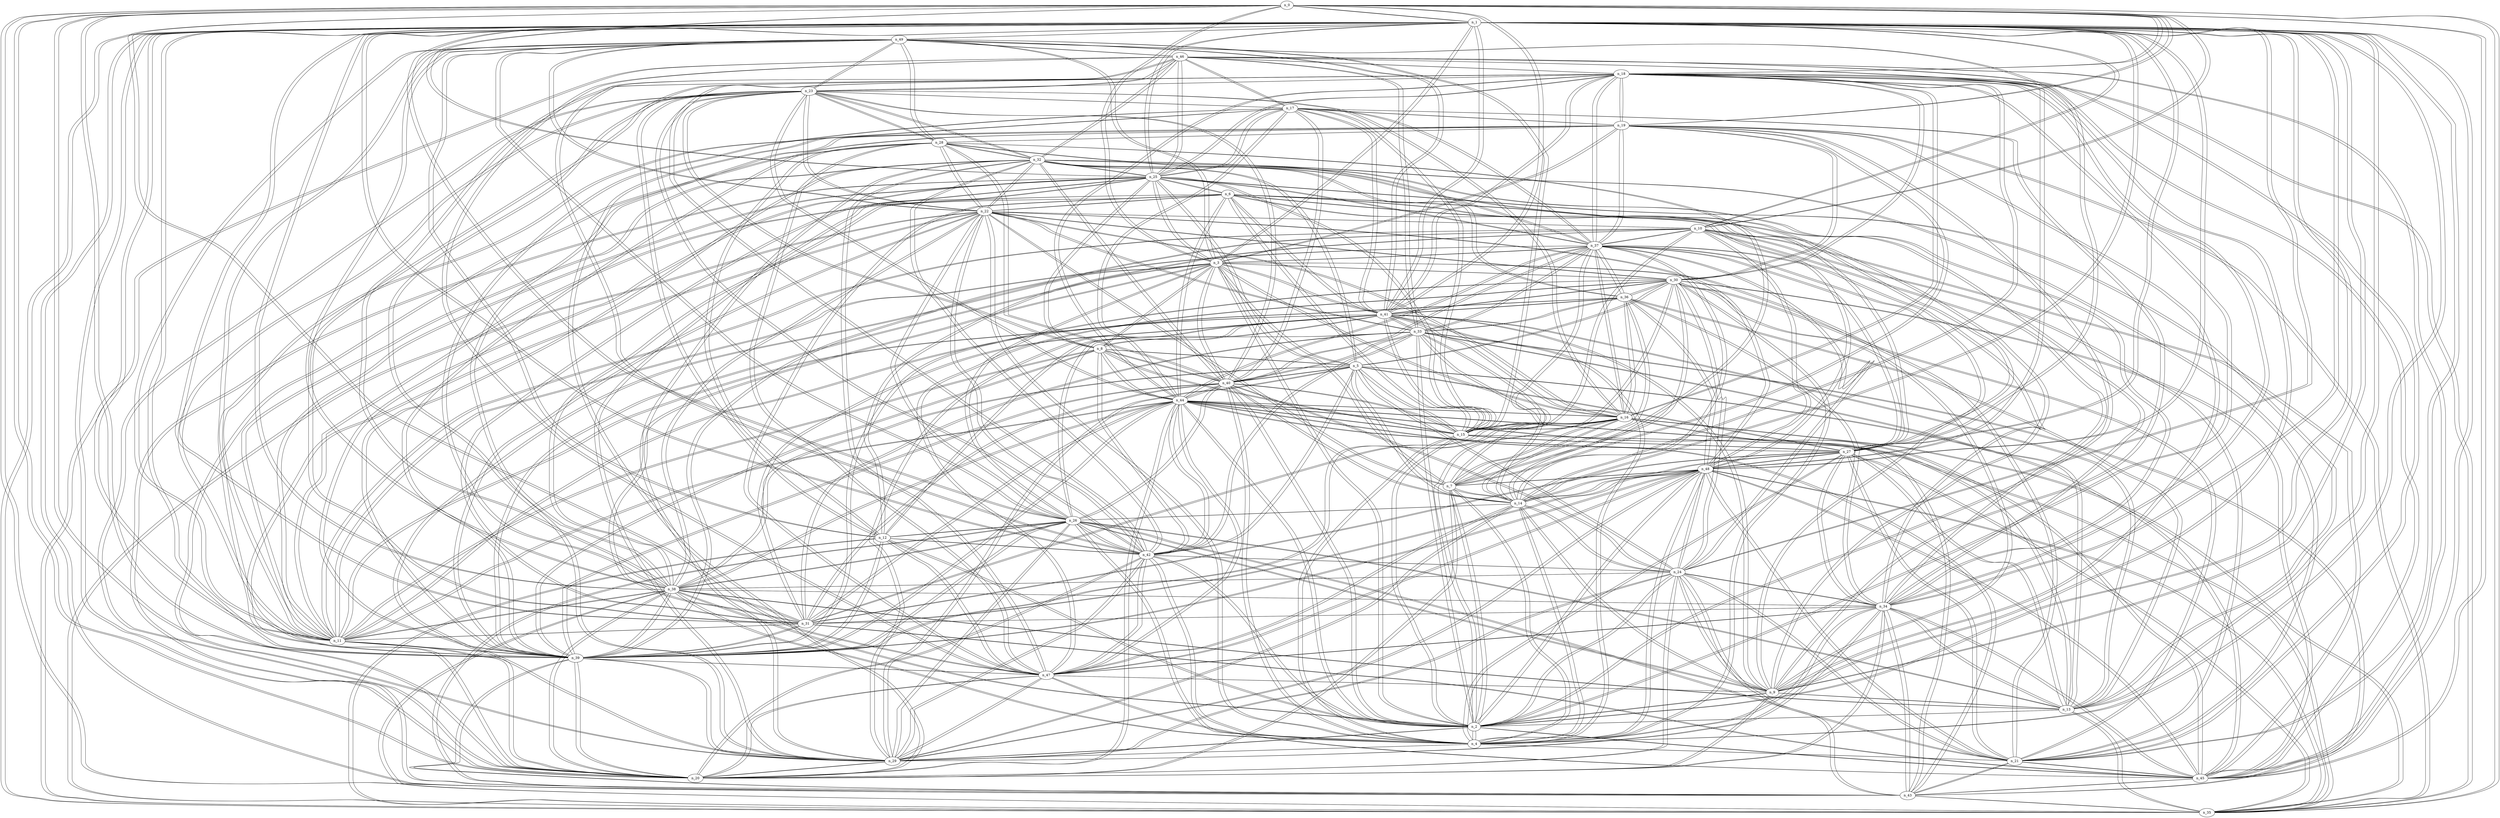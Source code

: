 graph g5 {
n_0--n_1
n_0--n_3
n_0--n_10
n_0--n_18
n_0--n_19
n_0--n_20
n_0--n_25
n_0--n_29
n_0--n_35
n_0--n_39
n_0--n_41
n_0--n_43
n_0--n_45
n_0--n_47
n_1--n_0
n_1--n_2
n_1--n_3
n_1--n_4
n_1--n_9
n_1--n_10
n_1--n_11
n_1--n_13
n_1--n_14
n_1--n_20
n_1--n_21
n_1--n_24
n_1--n_25
n_1--n_26
n_1--n_27
n_1--n_31
n_1--n_34
n_1--n_35
n_1--n_38
n_1--n_39
n_1--n_41
n_1--n_42
n_1--n_43
n_1--n_45
n_1--n_48
n_1--n_49
n_2--n_1
n_2--n_3
n_2--n_4
n_2--n_7
n_2--n_9
n_2--n_12
n_2--n_13
n_2--n_15
n_2--n_16
n_2--n_18
n_2--n_19
n_2--n_24
n_2--n_29
n_2--n_33
n_2--n_38
n_2--n_40
n_2--n_42
n_2--n_44
n_2--n_45
n_2--n_48
n_3--n_0
n_3--n_1
n_3--n_2
n_3--n_5
n_3--n_8
n_3--n_16
n_3--n_19
n_3--n_21
n_3--n_25
n_3--n_26
n_3--n_29
n_3--n_30
n_3--n_31
n_3--n_37
n_3--n_39
n_3--n_40
n_3--n_41
n_3--n_49
n_4--n_1
n_4--n_2
n_4--n_7
n_4--n_14
n_4--n_15
n_4--n_21
n_4--n_22
n_4--n_26
n_4--n_27
n_4--n_29
n_4--n_30
n_4--n_34
n_4--n_38
n_4--n_40
n_4--n_41
n_4--n_42
n_4--n_48
n_5--n_3
n_5--n_8
n_5--n_14
n_5--n_15
n_5--n_24
n_5--n_27
n_5--n_29
n_5--n_30
n_5--n_32
n_5--n_38
n_5--n_40
n_5--n_42
n_5--n_45
n_6--n_9
n_6--n_11
n_6--n_15
n_6--n_22
n_6--n_25
n_6--n_27
n_6--n_34
n_6--n_38
n_6--n_41
n_6--n_44
n_6--n_47
n_6--n_48
n_7--n_2
n_7--n_4
n_7--n_14
n_7--n_16
n_7--n_19
n_7--n_20
n_7--n_22
n_7--n_25
n_7--n_28
n_7--n_33
n_7--n_36
n_7--n_48
n_8--n_3
n_8--n_5
n_8--n_11
n_8--n_15
n_8--n_23
n_8--n_25
n_8--n_33
n_8--n_39
n_8--n_40
n_8--n_42
n_8--n_44
n_9--n_1
n_9--n_2
n_9--n_6
n_9--n_13
n_9--n_14
n_9--n_17
n_9--n_18
n_9--n_19
n_9--n_20
n_9--n_24
n_9--n_26
n_9--n_30
n_9--n_37
n_9--n_41
n_9--n_47
n_10--n_0
n_10--n_1
n_10--n_11
n_10--n_12
n_10--n_15
n_10--n_21
n_10--n_22
n_10--n_34
n_10--n_37
n_10--n_39
n_10--n_45
n_10--n_48
n_11--n_1
n_11--n_6
n_11--n_8
n_11--n_10
n_11--n_19
n_11--n_20
n_11--n_23
n_11--n_25
n_11--n_31
n_11--n_32
n_11--n_36
n_11--n_37
n_11--n_38
n_11--n_39
n_11--n_41
n_11--n_44
n_11--n_49
n_12--n_2
n_12--n_10
n_12--n_23
n_12--n_26
n_12--n_28
n_12--n_35
n_12--n_39
n_12--n_41
n_12--n_42
n_12--n_47
n_12--n_49
n_13--n_1
n_13--n_2
n_13--n_9
n_13--n_25
n_13--n_26
n_13--n_27
n_13--n_33
n_13--n_34
n_13--n_35
n_13--n_36
n_13--n_38
n_13--n_41
n_13--n_44
n_14--n_1
n_14--n_4
n_14--n_5
n_14--n_7
n_14--n_9
n_14--n_16
n_14--n_18
n_14--n_24
n_14--n_26
n_14--n_27
n_14--n_29
n_14--n_30
n_14--n_33
n_14--n_37
n_14--n_40
n_14--n_47
n_14--n_48
n_15--n_2
n_15--n_4
n_15--n_5
n_15--n_6
n_15--n_8
n_15--n_10
n_15--n_16
n_15--n_17
n_15--n_25
n_15--n_27
n_15--n_30
n_15--n_35
n_15--n_37
n_15--n_40
n_15--n_41
n_15--n_44
n_15--n_49
n_16--n_2
n_16--n_3
n_16--n_7
n_16--n_14
n_16--n_15
n_16--n_18
n_16--n_22
n_16--n_23
n_16--n_31
n_16--n_35
n_16--n_36
n_16--n_37
n_16--n_39
n_16--n_41
n_16--n_43
n_16--n_44
n_17--n_9
n_17--n_15
n_17--n_19
n_17--n_20
n_17--n_23
n_17--n_25
n_17--n_37
n_17--n_38
n_17--n_40
n_17--n_41
n_17--n_44
n_17--n_46
n_18--n_0
n_18--n_2
n_18--n_9
n_18--n_14
n_18--n_16
n_18--n_19
n_18--n_23
n_18--n_25
n_18--n_29
n_18--n_30
n_18--n_34
n_18--n_35
n_18--n_37
n_18--n_38
n_18--n_41
n_18--n_42
n_18--n_44
n_18--n_45
n_18--n_46
n_19--n_0
n_19--n_2
n_19--n_3
n_19--n_7
n_19--n_9
n_19--n_11
n_19--n_17
n_19--n_18
n_19--n_28
n_19--n_30
n_19--n_35
n_19--n_37
n_19--n_38
n_19--n_39
n_20--n_0
n_20--n_1
n_20--n_7
n_20--n_9
n_20--n_11
n_20--n_17
n_20--n_22
n_20--n_23
n_20--n_24
n_20--n_28
n_20--n_29
n_20--n_34
n_20--n_38
n_20--n_39
n_20--n_42
n_20--n_44
n_20--n_47
n_21--n_1
n_21--n_3
n_21--n_4
n_21--n_10
n_21--n_24
n_21--n_26
n_21--n_27
n_21--n_30
n_21--n_32
n_21--n_43
n_21--n_45
n_21--n_46
n_21--n_48
n_22--n_4
n_22--n_6
n_22--n_7
n_22--n_10
n_22--n_16
n_22--n_20
n_22--n_23
n_22--n_26
n_22--n_28
n_22--n_30
n_22--n_32
n_22--n_33
n_22--n_35
n_22--n_38
n_22--n_39
n_22--n_42
n_22--n_48
n_22--n_49
n_23--n_8
n_23--n_11
n_23--n_12
n_23--n_16
n_23--n_17
n_23--n_18
n_23--n_20
n_23--n_22
n_23--n_28
n_23--n_31
n_23--n_32
n_23--n_40
n_23--n_42
n_23--n_44
n_23--n_46
n_23--n_49
n_24--n_1
n_24--n_2
n_24--n_5
n_24--n_9
n_24--n_14
n_24--n_20
n_24--n_21
n_24--n_29
n_24--n_30
n_24--n_34
n_24--n_37
n_24--n_38
n_24--n_40
n_24--n_42
n_24--n_43
n_24--n_48
n_25--n_0
n_25--n_1
n_25--n_3
n_25--n_6
n_25--n_7
n_25--n_8
n_25--n_11
n_25--n_13
n_25--n_15
n_25--n_17
n_25--n_18
n_25--n_29
n_25--n_31
n_25--n_32
n_25--n_37
n_25--n_39
n_25--n_43
n_25--n_46
n_26--n_1
n_26--n_3
n_26--n_4
n_26--n_9
n_26--n_12
n_26--n_13
n_26--n_14
n_26--n_21
n_26--n_22
n_26--n_29
n_26--n_38
n_26--n_39
n_26--n_40
n_26--n_41
n_26--n_42
n_26--n_43
n_26--n_49
n_27--n_1
n_27--n_4
n_27--n_5
n_27--n_6
n_27--n_13
n_27--n_14
n_27--n_15
n_27--n_21
n_27--n_31
n_27--n_32
n_27--n_34
n_27--n_35
n_27--n_37
n_27--n_44
n_27--n_48
n_27--n_49
n_28--n_7
n_28--n_12
n_28--n_19
n_28--n_20
n_28--n_22
n_28--n_23
n_28--n_32
n_28--n_37
n_28--n_40
n_28--n_47
n_28--n_49
n_29--n_0
n_29--n_2
n_29--n_3
n_29--n_4
n_29--n_5
n_29--n_14
n_29--n_18
n_29--n_20
n_29--n_24
n_29--n_25
n_29--n_26
n_29--n_32
n_29--n_34
n_29--n_39
n_29--n_41
n_29--n_42
n_29--n_47
n_29--n_48
n_30--n_3
n_30--n_4
n_30--n_5
n_30--n_9
n_30--n_14
n_30--n_15
n_30--n_18
n_30--n_19
n_30--n_21
n_30--n_22
n_30--n_24
n_30--n_36
n_30--n_39
n_30--n_41
n_30--n_45
n_30--n_47
n_31--n_1
n_31--n_3
n_31--n_11
n_31--n_16
n_31--n_23
n_31--n_25
n_31--n_27
n_31--n_33
n_31--n_34
n_31--n_38
n_31--n_39
n_31--n_40
n_31--n_41
n_31--n_44
n_31--n_45
n_31--n_48
n_32--n_5
n_32--n_11
n_32--n_21
n_32--n_22
n_32--n_23
n_32--n_25
n_32--n_27
n_32--n_28
n_32--n_29
n_32--n_34
n_32--n_36
n_32--n_39
n_32--n_40
n_32--n_42
n_32--n_46
n_32--n_47
n_33--n_2
n_33--n_7
n_33--n_8
n_33--n_13
n_33--n_14
n_33--n_22
n_33--n_31
n_33--n_36
n_33--n_37
n_33--n_40
n_33--n_41
n_33--n_42
n_33--n_43
n_33--n_46
n_34--n_1
n_34--n_4
n_34--n_6
n_34--n_10
n_34--n_13
n_34--n_18
n_34--n_20
n_34--n_24
n_34--n_27
n_34--n_29
n_34--n_31
n_34--n_32
n_34--n_36
n_34--n_37
n_34--n_38
n_34--n_43
n_34--n_45
n_34--n_47
n_35--n_0
n_35--n_1
n_35--n_12
n_35--n_13
n_35--n_15
n_35--n_16
n_35--n_18
n_35--n_19
n_35--n_22
n_35--n_27
n_35--n_38
n_35--n_43
n_35--n_46
n_35--n_48
n_36--n_7
n_36--n_11
n_36--n_13
n_36--n_16
n_36--n_30
n_36--n_32
n_36--n_33
n_36--n_34
n_36--n_37
n_36--n_41
n_36--n_48
n_37--n_3
n_37--n_9
n_37--n_10
n_37--n_11
n_37--n_14
n_37--n_15
n_37--n_16
n_37--n_17
n_37--n_18
n_37--n_19
n_37--n_24
n_37--n_25
n_37--n_27
n_37--n_28
n_37--n_33
n_37--n_34
n_37--n_36
n_37--n_40
n_37--n_44
n_38--n_1
n_38--n_2
n_38--n_4
n_38--n_5
n_38--n_6
n_38--n_11
n_38--n_13
n_38--n_17
n_38--n_18
n_38--n_19
n_38--n_20
n_38--n_22
n_38--n_24
n_38--n_26
n_38--n_31
n_38--n_34
n_38--n_35
n_38--n_39
n_38--n_44
n_38--n_49
n_39--n_0
n_39--n_1
n_39--n_3
n_39--n_8
n_39--n_10
n_39--n_11
n_39--n_12
n_39--n_16
n_39--n_19
n_39--n_20
n_39--n_22
n_39--n_25
n_39--n_26
n_39--n_29
n_39--n_30
n_39--n_31
n_39--n_32
n_39--n_38
n_39--n_40
n_39--n_43
n_39--n_44
n_39--n_47
n_39--n_48
n_39--n_49
n_40--n_2
n_40--n_3
n_40--n_4
n_40--n_5
n_40--n_8
n_40--n_14
n_40--n_15
n_40--n_17
n_40--n_23
n_40--n_24
n_40--n_26
n_40--n_28
n_40--n_31
n_40--n_32
n_40--n_33
n_40--n_37
n_40--n_39
n_40--n_44
n_41--n_0
n_41--n_1
n_41--n_3
n_41--n_4
n_41--n_6
n_41--n_9
n_41--n_11
n_41--n_12
n_41--n_13
n_41--n_15
n_41--n_16
n_41--n_17
n_41--n_18
n_41--n_26
n_41--n_29
n_41--n_30
n_41--n_31
n_41--n_33
n_41--n_36
n_41--n_49
n_42--n_1
n_42--n_2
n_42--n_4
n_42--n_5
n_42--n_8
n_42--n_12
n_42--n_18
n_42--n_20
n_42--n_22
n_42--n_23
n_42--n_24
n_42--n_26
n_42--n_29
n_42--n_32
n_42--n_33
n_42--n_44
n_42--n_46
n_42--n_47
n_43--n_0
n_43--n_1
n_43--n_16
n_43--n_21
n_43--n_24
n_43--n_25
n_43--n_26
n_43--n_33
n_43--n_34
n_43--n_35
n_43--n_39
n_43--n_44
n_43--n_45
n_44--n_2
n_44--n_6
n_44--n_8
n_44--n_11
n_44--n_13
n_44--n_15
n_44--n_16
n_44--n_17
n_44--n_18
n_44--n_20
n_44--n_23
n_44--n_27
n_44--n_31
n_44--n_37
n_44--n_38
n_44--n_39
n_44--n_40
n_44--n_42
n_44--n_43
n_44--n_45
n_44--n_47
n_45--n_0
n_45--n_1
n_45--n_2
n_45--n_5
n_45--n_10
n_45--n_18
n_45--n_21
n_45--n_30
n_45--n_31
n_45--n_34
n_45--n_43
n_45--n_44
n_45--n_46
n_45--n_47
n_45--n_48
n_46--n_17
n_46--n_18
n_46--n_21
n_46--n_23
n_46--n_25
n_46--n_32
n_46--n_33
n_46--n_35
n_46--n_42
n_46--n_45
n_46--n_47
n_46--n_48
n_46--n_49
n_47--n_0
n_47--n_6
n_47--n_9
n_47--n_12
n_47--n_14
n_47--n_20
n_47--n_28
n_47--n_29
n_47--n_30
n_47--n_32
n_47--n_34
n_47--n_39
n_47--n_42
n_47--n_44
n_47--n_45
n_47--n_46
n_47--n_48
n_48--n_1
n_48--n_2
n_48--n_4
n_48--n_6
n_48--n_7
n_48--n_10
n_48--n_14
n_48--n_21
n_48--n_22
n_48--n_24
n_48--n_27
n_48--n_29
n_48--n_31
n_48--n_35
n_48--n_36
n_48--n_39
n_48--n_45
n_48--n_46
n_48--n_47
n_49--n_1
n_49--n_3
n_49--n_11
n_49--n_12
n_49--n_15
n_49--n_22
n_49--n_23
n_49--n_26
n_49--n_27
n_49--n_28
n_49--n_38
n_49--n_39
n_49--n_41
n_49--n_46
}
